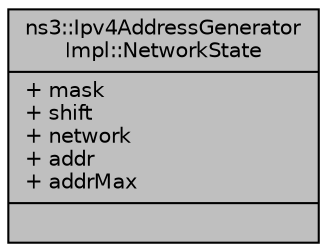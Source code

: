 digraph "ns3::Ipv4AddressGeneratorImpl::NetworkState"
{
  edge [fontname="Helvetica",fontsize="10",labelfontname="Helvetica",labelfontsize="10"];
  node [fontname="Helvetica",fontsize="10",shape=record];
  Node1 [label="{ns3::Ipv4AddressGenerator\lImpl::NetworkState\n|+ mask\l+ shift\l+ network\l+ addr\l+ addrMax\l|}",height=0.2,width=0.4,color="black", fillcolor="grey75", style="filled", fontcolor="black"];
}
